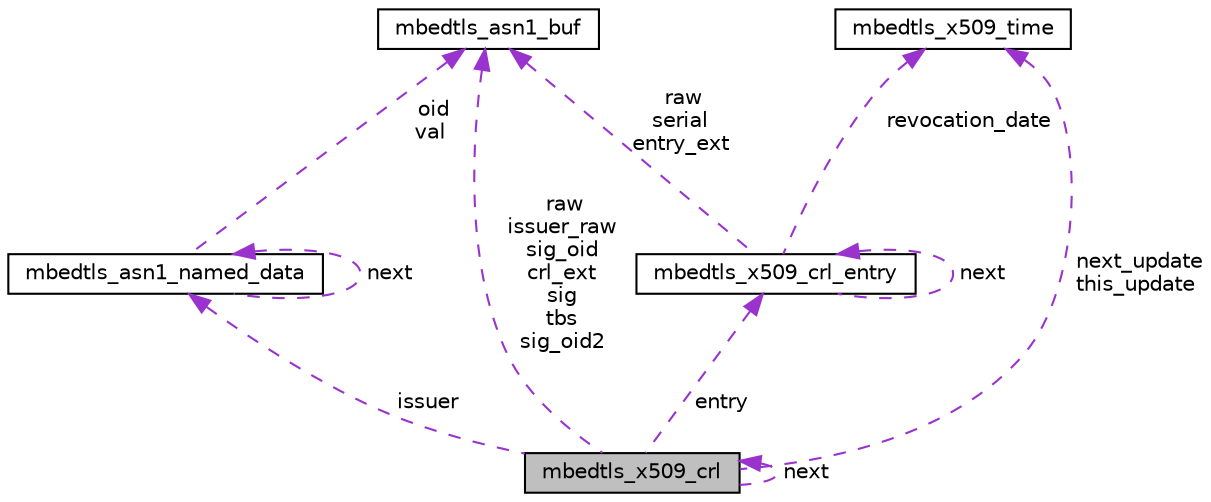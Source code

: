 digraph "mbedtls_x509_crl"
{
  bgcolor="transparent";
  edge [fontname="Helvetica",fontsize="10",labelfontname="Helvetica",labelfontsize="10"];
  node [fontname="Helvetica",fontsize="10",shape=record];
  Node1 [label="mbedtls_x509_crl",height=0.2,width=0.4,color="black", fillcolor="grey75", style="filled", fontcolor="black"];
  Node2 -> Node1 [dir="back",color="darkorchid3",fontsize="10",style="dashed",label=" entry" ,fontname="Helvetica"];
  Node2 [label="mbedtls_x509_crl_entry",height=0.2,width=0.4,color="black",URL="$structmbedtls__x509__crl__entry.html"];
  Node2 -> Node2 [dir="back",color="darkorchid3",fontsize="10",style="dashed",label=" next" ,fontname="Helvetica"];
  Node3 -> Node2 [dir="back",color="darkorchid3",fontsize="10",style="dashed",label=" raw\nserial\nentry_ext" ,fontname="Helvetica"];
  Node3 [label="mbedtls_asn1_buf",height=0.2,width=0.4,color="black",URL="$structmbedtls__asn1__buf.html"];
  Node4 -> Node2 [dir="back",color="darkorchid3",fontsize="10",style="dashed",label=" revocation_date" ,fontname="Helvetica"];
  Node4 [label="mbedtls_x509_time",height=0.2,width=0.4,color="black",URL="$structmbedtls__x509__time.html"];
  Node1 -> Node1 [dir="back",color="darkorchid3",fontsize="10",style="dashed",label=" next" ,fontname="Helvetica"];
  Node5 -> Node1 [dir="back",color="darkorchid3",fontsize="10",style="dashed",label=" issuer" ,fontname="Helvetica"];
  Node5 [label="mbedtls_asn1_named_data",height=0.2,width=0.4,color="black",URL="$structmbedtls__asn1__named__data.html"];
  Node5 -> Node5 [dir="back",color="darkorchid3",fontsize="10",style="dashed",label=" next" ,fontname="Helvetica"];
  Node3 -> Node5 [dir="back",color="darkorchid3",fontsize="10",style="dashed",label=" oid\nval" ,fontname="Helvetica"];
  Node3 -> Node1 [dir="back",color="darkorchid3",fontsize="10",style="dashed",label=" raw\nissuer_raw\nsig_oid\ncrl_ext\nsig\ntbs\nsig_oid2" ,fontname="Helvetica"];
  Node4 -> Node1 [dir="back",color="darkorchid3",fontsize="10",style="dashed",label=" next_update\nthis_update" ,fontname="Helvetica"];
}
